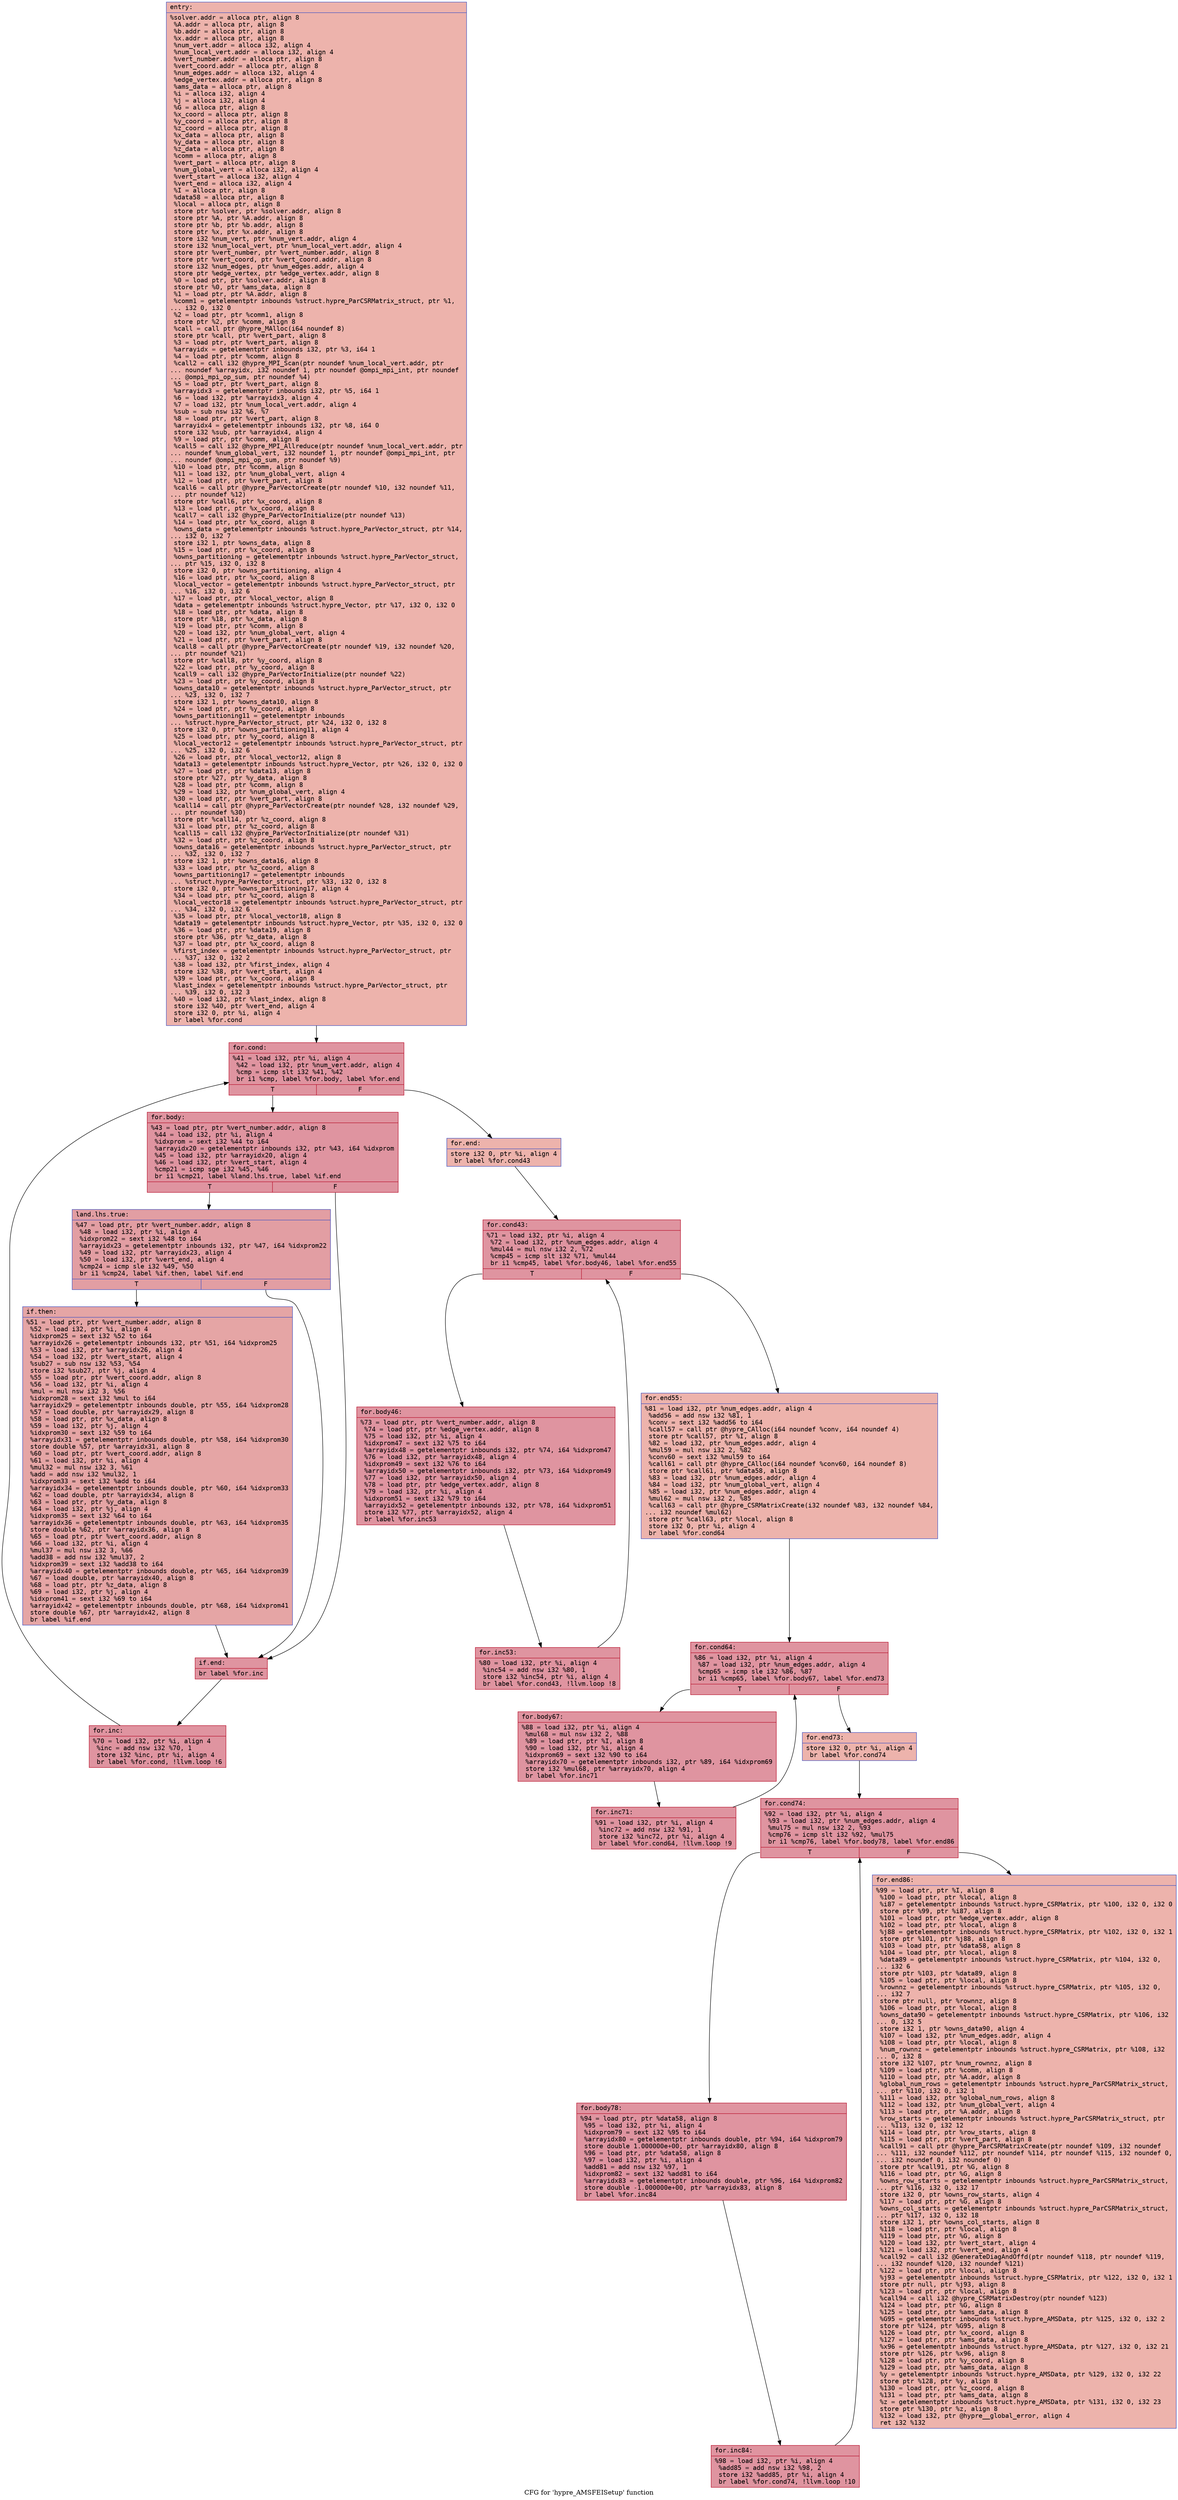 digraph "CFG for 'hypre_AMSFEISetup' function" {
	label="CFG for 'hypre_AMSFEISetup' function";

	Node0x56058d89d6c0 [shape=record,color="#3d50c3ff", style=filled, fillcolor="#d6524470" fontname="Courier",label="{entry:\l|  %solver.addr = alloca ptr, align 8\l  %A.addr = alloca ptr, align 8\l  %b.addr = alloca ptr, align 8\l  %x.addr = alloca ptr, align 8\l  %num_vert.addr = alloca i32, align 4\l  %num_local_vert.addr = alloca i32, align 4\l  %vert_number.addr = alloca ptr, align 8\l  %vert_coord.addr = alloca ptr, align 8\l  %num_edges.addr = alloca i32, align 4\l  %edge_vertex.addr = alloca ptr, align 8\l  %ams_data = alloca ptr, align 8\l  %i = alloca i32, align 4\l  %j = alloca i32, align 4\l  %G = alloca ptr, align 8\l  %x_coord = alloca ptr, align 8\l  %y_coord = alloca ptr, align 8\l  %z_coord = alloca ptr, align 8\l  %x_data = alloca ptr, align 8\l  %y_data = alloca ptr, align 8\l  %z_data = alloca ptr, align 8\l  %comm = alloca ptr, align 8\l  %vert_part = alloca ptr, align 8\l  %num_global_vert = alloca i32, align 4\l  %vert_start = alloca i32, align 4\l  %vert_end = alloca i32, align 4\l  %I = alloca ptr, align 8\l  %data58 = alloca ptr, align 8\l  %local = alloca ptr, align 8\l  store ptr %solver, ptr %solver.addr, align 8\l  store ptr %A, ptr %A.addr, align 8\l  store ptr %b, ptr %b.addr, align 8\l  store ptr %x, ptr %x.addr, align 8\l  store i32 %num_vert, ptr %num_vert.addr, align 4\l  store i32 %num_local_vert, ptr %num_local_vert.addr, align 4\l  store ptr %vert_number, ptr %vert_number.addr, align 8\l  store ptr %vert_coord, ptr %vert_coord.addr, align 8\l  store i32 %num_edges, ptr %num_edges.addr, align 4\l  store ptr %edge_vertex, ptr %edge_vertex.addr, align 8\l  %0 = load ptr, ptr %solver.addr, align 8\l  store ptr %0, ptr %ams_data, align 8\l  %1 = load ptr, ptr %A.addr, align 8\l  %comm1 = getelementptr inbounds %struct.hypre_ParCSRMatrix_struct, ptr %1,\l... i32 0, i32 0\l  %2 = load ptr, ptr %comm1, align 8\l  store ptr %2, ptr %comm, align 8\l  %call = call ptr @hypre_MAlloc(i64 noundef 8)\l  store ptr %call, ptr %vert_part, align 8\l  %3 = load ptr, ptr %vert_part, align 8\l  %arrayidx = getelementptr inbounds i32, ptr %3, i64 1\l  %4 = load ptr, ptr %comm, align 8\l  %call2 = call i32 @hypre_MPI_Scan(ptr noundef %num_local_vert.addr, ptr\l... noundef %arrayidx, i32 noundef 1, ptr noundef @ompi_mpi_int, ptr noundef\l... @ompi_mpi_op_sum, ptr noundef %4)\l  %5 = load ptr, ptr %vert_part, align 8\l  %arrayidx3 = getelementptr inbounds i32, ptr %5, i64 1\l  %6 = load i32, ptr %arrayidx3, align 4\l  %7 = load i32, ptr %num_local_vert.addr, align 4\l  %sub = sub nsw i32 %6, %7\l  %8 = load ptr, ptr %vert_part, align 8\l  %arrayidx4 = getelementptr inbounds i32, ptr %8, i64 0\l  store i32 %sub, ptr %arrayidx4, align 4\l  %9 = load ptr, ptr %comm, align 8\l  %call5 = call i32 @hypre_MPI_Allreduce(ptr noundef %num_local_vert.addr, ptr\l... noundef %num_global_vert, i32 noundef 1, ptr noundef @ompi_mpi_int, ptr\l... noundef @ompi_mpi_op_sum, ptr noundef %9)\l  %10 = load ptr, ptr %comm, align 8\l  %11 = load i32, ptr %num_global_vert, align 4\l  %12 = load ptr, ptr %vert_part, align 8\l  %call6 = call ptr @hypre_ParVectorCreate(ptr noundef %10, i32 noundef %11,\l... ptr noundef %12)\l  store ptr %call6, ptr %x_coord, align 8\l  %13 = load ptr, ptr %x_coord, align 8\l  %call7 = call i32 @hypre_ParVectorInitialize(ptr noundef %13)\l  %14 = load ptr, ptr %x_coord, align 8\l  %owns_data = getelementptr inbounds %struct.hypre_ParVector_struct, ptr %14,\l... i32 0, i32 7\l  store i32 1, ptr %owns_data, align 8\l  %15 = load ptr, ptr %x_coord, align 8\l  %owns_partitioning = getelementptr inbounds %struct.hypre_ParVector_struct,\l... ptr %15, i32 0, i32 8\l  store i32 0, ptr %owns_partitioning, align 4\l  %16 = load ptr, ptr %x_coord, align 8\l  %local_vector = getelementptr inbounds %struct.hypre_ParVector_struct, ptr\l... %16, i32 0, i32 6\l  %17 = load ptr, ptr %local_vector, align 8\l  %data = getelementptr inbounds %struct.hypre_Vector, ptr %17, i32 0, i32 0\l  %18 = load ptr, ptr %data, align 8\l  store ptr %18, ptr %x_data, align 8\l  %19 = load ptr, ptr %comm, align 8\l  %20 = load i32, ptr %num_global_vert, align 4\l  %21 = load ptr, ptr %vert_part, align 8\l  %call8 = call ptr @hypre_ParVectorCreate(ptr noundef %19, i32 noundef %20,\l... ptr noundef %21)\l  store ptr %call8, ptr %y_coord, align 8\l  %22 = load ptr, ptr %y_coord, align 8\l  %call9 = call i32 @hypre_ParVectorInitialize(ptr noundef %22)\l  %23 = load ptr, ptr %y_coord, align 8\l  %owns_data10 = getelementptr inbounds %struct.hypre_ParVector_struct, ptr\l... %23, i32 0, i32 7\l  store i32 1, ptr %owns_data10, align 8\l  %24 = load ptr, ptr %y_coord, align 8\l  %owns_partitioning11 = getelementptr inbounds\l... %struct.hypre_ParVector_struct, ptr %24, i32 0, i32 8\l  store i32 0, ptr %owns_partitioning11, align 4\l  %25 = load ptr, ptr %y_coord, align 8\l  %local_vector12 = getelementptr inbounds %struct.hypre_ParVector_struct, ptr\l... %25, i32 0, i32 6\l  %26 = load ptr, ptr %local_vector12, align 8\l  %data13 = getelementptr inbounds %struct.hypre_Vector, ptr %26, i32 0, i32 0\l  %27 = load ptr, ptr %data13, align 8\l  store ptr %27, ptr %y_data, align 8\l  %28 = load ptr, ptr %comm, align 8\l  %29 = load i32, ptr %num_global_vert, align 4\l  %30 = load ptr, ptr %vert_part, align 8\l  %call14 = call ptr @hypre_ParVectorCreate(ptr noundef %28, i32 noundef %29,\l... ptr noundef %30)\l  store ptr %call14, ptr %z_coord, align 8\l  %31 = load ptr, ptr %z_coord, align 8\l  %call15 = call i32 @hypre_ParVectorInitialize(ptr noundef %31)\l  %32 = load ptr, ptr %z_coord, align 8\l  %owns_data16 = getelementptr inbounds %struct.hypre_ParVector_struct, ptr\l... %32, i32 0, i32 7\l  store i32 1, ptr %owns_data16, align 8\l  %33 = load ptr, ptr %z_coord, align 8\l  %owns_partitioning17 = getelementptr inbounds\l... %struct.hypre_ParVector_struct, ptr %33, i32 0, i32 8\l  store i32 0, ptr %owns_partitioning17, align 4\l  %34 = load ptr, ptr %z_coord, align 8\l  %local_vector18 = getelementptr inbounds %struct.hypre_ParVector_struct, ptr\l... %34, i32 0, i32 6\l  %35 = load ptr, ptr %local_vector18, align 8\l  %data19 = getelementptr inbounds %struct.hypre_Vector, ptr %35, i32 0, i32 0\l  %36 = load ptr, ptr %data19, align 8\l  store ptr %36, ptr %z_data, align 8\l  %37 = load ptr, ptr %x_coord, align 8\l  %first_index = getelementptr inbounds %struct.hypre_ParVector_struct, ptr\l... %37, i32 0, i32 2\l  %38 = load i32, ptr %first_index, align 4\l  store i32 %38, ptr %vert_start, align 4\l  %39 = load ptr, ptr %x_coord, align 8\l  %last_index = getelementptr inbounds %struct.hypre_ParVector_struct, ptr\l... %39, i32 0, i32 3\l  %40 = load i32, ptr %last_index, align 8\l  store i32 %40, ptr %vert_end, align 4\l  store i32 0, ptr %i, align 4\l  br label %for.cond\l}"];
	Node0x56058d89d6c0 -> Node0x56058d8a8110[tooltip="entry -> for.cond\nProbability 100.00%" ];
	Node0x56058d8a8110 [shape=record,color="#b70d28ff", style=filled, fillcolor="#b70d2870" fontname="Courier",label="{for.cond:\l|  %41 = load i32, ptr %i, align 4\l  %42 = load i32, ptr %num_vert.addr, align 4\l  %cmp = icmp slt i32 %41, %42\l  br i1 %cmp, label %for.body, label %for.end\l|{<s0>T|<s1>F}}"];
	Node0x56058d8a8110:s0 -> Node0x56058d8a8320[tooltip="for.cond -> for.body\nProbability 96.88%" ];
	Node0x56058d8a8110:s1 -> Node0x56058d8a8370[tooltip="for.cond -> for.end\nProbability 3.12%" ];
	Node0x56058d8a8320 [shape=record,color="#b70d28ff", style=filled, fillcolor="#b70d2870" fontname="Courier",label="{for.body:\l|  %43 = load ptr, ptr %vert_number.addr, align 8\l  %44 = load i32, ptr %i, align 4\l  %idxprom = sext i32 %44 to i64\l  %arrayidx20 = getelementptr inbounds i32, ptr %43, i64 %idxprom\l  %45 = load i32, ptr %arrayidx20, align 4\l  %46 = load i32, ptr %vert_start, align 4\l  %cmp21 = icmp sge i32 %45, %46\l  br i1 %cmp21, label %land.lhs.true, label %if.end\l|{<s0>T|<s1>F}}"];
	Node0x56058d8a8320:s0 -> Node0x56058d8a88d0[tooltip="for.body -> land.lhs.true\nProbability 50.00%" ];
	Node0x56058d8a8320:s1 -> Node0x56058d8a8920[tooltip="for.body -> if.end\nProbability 50.00%" ];
	Node0x56058d8a88d0 [shape=record,color="#3d50c3ff", style=filled, fillcolor="#be242e70" fontname="Courier",label="{land.lhs.true:\l|  %47 = load ptr, ptr %vert_number.addr, align 8\l  %48 = load i32, ptr %i, align 4\l  %idxprom22 = sext i32 %48 to i64\l  %arrayidx23 = getelementptr inbounds i32, ptr %47, i64 %idxprom22\l  %49 = load i32, ptr %arrayidx23, align 4\l  %50 = load i32, ptr %vert_end, align 4\l  %cmp24 = icmp sle i32 %49, %50\l  br i1 %cmp24, label %if.then, label %if.end\l|{<s0>T|<s1>F}}"];
	Node0x56058d8a88d0:s0 -> Node0x56058d8a9670[tooltip="land.lhs.true -> if.then\nProbability 50.00%" ];
	Node0x56058d8a88d0:s1 -> Node0x56058d8a8920[tooltip="land.lhs.true -> if.end\nProbability 50.00%" ];
	Node0x56058d8a9670 [shape=record,color="#3d50c3ff", style=filled, fillcolor="#c5333470" fontname="Courier",label="{if.then:\l|  %51 = load ptr, ptr %vert_number.addr, align 8\l  %52 = load i32, ptr %i, align 4\l  %idxprom25 = sext i32 %52 to i64\l  %arrayidx26 = getelementptr inbounds i32, ptr %51, i64 %idxprom25\l  %53 = load i32, ptr %arrayidx26, align 4\l  %54 = load i32, ptr %vert_start, align 4\l  %sub27 = sub nsw i32 %53, %54\l  store i32 %sub27, ptr %j, align 4\l  %55 = load ptr, ptr %vert_coord.addr, align 8\l  %56 = load i32, ptr %i, align 4\l  %mul = mul nsw i32 3, %56\l  %idxprom28 = sext i32 %mul to i64\l  %arrayidx29 = getelementptr inbounds double, ptr %55, i64 %idxprom28\l  %57 = load double, ptr %arrayidx29, align 8\l  %58 = load ptr, ptr %x_data, align 8\l  %59 = load i32, ptr %j, align 4\l  %idxprom30 = sext i32 %59 to i64\l  %arrayidx31 = getelementptr inbounds double, ptr %58, i64 %idxprom30\l  store double %57, ptr %arrayidx31, align 8\l  %60 = load ptr, ptr %vert_coord.addr, align 8\l  %61 = load i32, ptr %i, align 4\l  %mul32 = mul nsw i32 3, %61\l  %add = add nsw i32 %mul32, 1\l  %idxprom33 = sext i32 %add to i64\l  %arrayidx34 = getelementptr inbounds double, ptr %60, i64 %idxprom33\l  %62 = load double, ptr %arrayidx34, align 8\l  %63 = load ptr, ptr %y_data, align 8\l  %64 = load i32, ptr %j, align 4\l  %idxprom35 = sext i32 %64 to i64\l  %arrayidx36 = getelementptr inbounds double, ptr %63, i64 %idxprom35\l  store double %62, ptr %arrayidx36, align 8\l  %65 = load ptr, ptr %vert_coord.addr, align 8\l  %66 = load i32, ptr %i, align 4\l  %mul37 = mul nsw i32 3, %66\l  %add38 = add nsw i32 %mul37, 2\l  %idxprom39 = sext i32 %add38 to i64\l  %arrayidx40 = getelementptr inbounds double, ptr %65, i64 %idxprom39\l  %67 = load double, ptr %arrayidx40, align 8\l  %68 = load ptr, ptr %z_data, align 8\l  %69 = load i32, ptr %j, align 4\l  %idxprom41 = sext i32 %69 to i64\l  %arrayidx42 = getelementptr inbounds double, ptr %68, i64 %idxprom41\l  store double %67, ptr %arrayidx42, align 8\l  br label %if.end\l}"];
	Node0x56058d8a9670 -> Node0x56058d8a8920[tooltip="if.then -> if.end\nProbability 100.00%" ];
	Node0x56058d8a8920 [shape=record,color="#b70d28ff", style=filled, fillcolor="#b70d2870" fontname="Courier",label="{if.end:\l|  br label %for.inc\l}"];
	Node0x56058d8a8920 -> Node0x56058d8a5b80[tooltip="if.end -> for.inc\nProbability 100.00%" ];
	Node0x56058d8a5b80 [shape=record,color="#b70d28ff", style=filled, fillcolor="#b70d2870" fontname="Courier",label="{for.inc:\l|  %70 = load i32, ptr %i, align 4\l  %inc = add nsw i32 %70, 1\l  store i32 %inc, ptr %i, align 4\l  br label %for.cond, !llvm.loop !6\l}"];
	Node0x56058d8a5b80 -> Node0x56058d8a8110[tooltip="for.inc -> for.cond\nProbability 100.00%" ];
	Node0x56058d8a8370 [shape=record,color="#3d50c3ff", style=filled, fillcolor="#d6524470" fontname="Courier",label="{for.end:\l|  store i32 0, ptr %i, align 4\l  br label %for.cond43\l}"];
	Node0x56058d8a8370 -> Node0x56058d8abd50[tooltip="for.end -> for.cond43\nProbability 100.00%" ];
	Node0x56058d8abd50 [shape=record,color="#b70d28ff", style=filled, fillcolor="#b70d2870" fontname="Courier",label="{for.cond43:\l|  %71 = load i32, ptr %i, align 4\l  %72 = load i32, ptr %num_edges.addr, align 4\l  %mul44 = mul nsw i32 2, %72\l  %cmp45 = icmp slt i32 %71, %mul44\l  br i1 %cmp45, label %for.body46, label %for.end55\l|{<s0>T|<s1>F}}"];
	Node0x56058d8abd50:s0 -> Node0x56058d8ac0a0[tooltip="for.cond43 -> for.body46\nProbability 96.88%" ];
	Node0x56058d8abd50:s1 -> Node0x56058d8ac120[tooltip="for.cond43 -> for.end55\nProbability 3.12%" ];
	Node0x56058d8ac0a0 [shape=record,color="#b70d28ff", style=filled, fillcolor="#b70d2870" fontname="Courier",label="{for.body46:\l|  %73 = load ptr, ptr %vert_number.addr, align 8\l  %74 = load ptr, ptr %edge_vertex.addr, align 8\l  %75 = load i32, ptr %i, align 4\l  %idxprom47 = sext i32 %75 to i64\l  %arrayidx48 = getelementptr inbounds i32, ptr %74, i64 %idxprom47\l  %76 = load i32, ptr %arrayidx48, align 4\l  %idxprom49 = sext i32 %76 to i64\l  %arrayidx50 = getelementptr inbounds i32, ptr %73, i64 %idxprom49\l  %77 = load i32, ptr %arrayidx50, align 4\l  %78 = load ptr, ptr %edge_vertex.addr, align 8\l  %79 = load i32, ptr %i, align 4\l  %idxprom51 = sext i32 %79 to i64\l  %arrayidx52 = getelementptr inbounds i32, ptr %78, i64 %idxprom51\l  store i32 %77, ptr %arrayidx52, align 4\l  br label %for.inc53\l}"];
	Node0x56058d8ac0a0 -> Node0x56058d8acac0[tooltip="for.body46 -> for.inc53\nProbability 100.00%" ];
	Node0x56058d8acac0 [shape=record,color="#b70d28ff", style=filled, fillcolor="#b70d2870" fontname="Courier",label="{for.inc53:\l|  %80 = load i32, ptr %i, align 4\l  %inc54 = add nsw i32 %80, 1\l  store i32 %inc54, ptr %i, align 4\l  br label %for.cond43, !llvm.loop !8\l}"];
	Node0x56058d8acac0 -> Node0x56058d8abd50[tooltip="for.inc53 -> for.cond43\nProbability 100.00%" ];
	Node0x56058d8ac120 [shape=record,color="#3d50c3ff", style=filled, fillcolor="#d6524470" fontname="Courier",label="{for.end55:\l|  %81 = load i32, ptr %num_edges.addr, align 4\l  %add56 = add nsw i32 %81, 1\l  %conv = sext i32 %add56 to i64\l  %call57 = call ptr @hypre_CAlloc(i64 noundef %conv, i64 noundef 4)\l  store ptr %call57, ptr %I, align 8\l  %82 = load i32, ptr %num_edges.addr, align 4\l  %mul59 = mul nsw i32 2, %82\l  %conv60 = sext i32 %mul59 to i64\l  %call61 = call ptr @hypre_CAlloc(i64 noundef %conv60, i64 noundef 8)\l  store ptr %call61, ptr %data58, align 8\l  %83 = load i32, ptr %num_edges.addr, align 4\l  %84 = load i32, ptr %num_global_vert, align 4\l  %85 = load i32, ptr %num_edges.addr, align 4\l  %mul62 = mul nsw i32 2, %85\l  %call63 = call ptr @hypre_CSRMatrixCreate(i32 noundef %83, i32 noundef %84,\l... i32 noundef %mul62)\l  store ptr %call63, ptr %local, align 8\l  store i32 0, ptr %i, align 4\l  br label %for.cond64\l}"];
	Node0x56058d8ac120 -> Node0x56058d8adba0[tooltip="for.end55 -> for.cond64\nProbability 100.00%" ];
	Node0x56058d8adba0 [shape=record,color="#b70d28ff", style=filled, fillcolor="#b70d2870" fontname="Courier",label="{for.cond64:\l|  %86 = load i32, ptr %i, align 4\l  %87 = load i32, ptr %num_edges.addr, align 4\l  %cmp65 = icmp sle i32 %86, %87\l  br i1 %cmp65, label %for.body67, label %for.end73\l|{<s0>T|<s1>F}}"];
	Node0x56058d8adba0:s0 -> Node0x56058d8addf0[tooltip="for.cond64 -> for.body67\nProbability 96.88%" ];
	Node0x56058d8adba0:s1 -> Node0x56058d8ade40[tooltip="for.cond64 -> for.end73\nProbability 3.12%" ];
	Node0x56058d8addf0 [shape=record,color="#b70d28ff", style=filled, fillcolor="#b70d2870" fontname="Courier",label="{for.body67:\l|  %88 = load i32, ptr %i, align 4\l  %mul68 = mul nsw i32 2, %88\l  %89 = load ptr, ptr %I, align 8\l  %90 = load i32, ptr %i, align 4\l  %idxprom69 = sext i32 %90 to i64\l  %arrayidx70 = getelementptr inbounds i32, ptr %89, i64 %idxprom69\l  store i32 %mul68, ptr %arrayidx70, align 4\l  br label %for.inc71\l}"];
	Node0x56058d8addf0 -> Node0x56058d8ae3b0[tooltip="for.body67 -> for.inc71\nProbability 100.00%" ];
	Node0x56058d8ae3b0 [shape=record,color="#b70d28ff", style=filled, fillcolor="#b70d2870" fontname="Courier",label="{for.inc71:\l|  %91 = load i32, ptr %i, align 4\l  %inc72 = add nsw i32 %91, 1\l  store i32 %inc72, ptr %i, align 4\l  br label %for.cond64, !llvm.loop !9\l}"];
	Node0x56058d8ae3b0 -> Node0x56058d8adba0[tooltip="for.inc71 -> for.cond64\nProbability 100.00%" ];
	Node0x56058d8ade40 [shape=record,color="#3d50c3ff", style=filled, fillcolor="#d6524470" fontname="Courier",label="{for.end73:\l|  store i32 0, ptr %i, align 4\l  br label %for.cond74\l}"];
	Node0x56058d8ade40 -> Node0x56058d8ae8d0[tooltip="for.end73 -> for.cond74\nProbability 100.00%" ];
	Node0x56058d8ae8d0 [shape=record,color="#b70d28ff", style=filled, fillcolor="#b70d2870" fontname="Courier",label="{for.cond74:\l|  %92 = load i32, ptr %i, align 4\l  %93 = load i32, ptr %num_edges.addr, align 4\l  %mul75 = mul nsw i32 2, %93\l  %cmp76 = icmp slt i32 %92, %mul75\l  br i1 %cmp76, label %for.body78, label %for.end86\l|{<s0>T|<s1>F}}"];
	Node0x56058d8ae8d0:s0 -> Node0x56058d8aec20[tooltip="for.cond74 -> for.body78\nProbability 96.88%" ];
	Node0x56058d8ae8d0:s1 -> Node0x56058d8aeca0[tooltip="for.cond74 -> for.end86\nProbability 3.12%" ];
	Node0x56058d8aec20 [shape=record,color="#b70d28ff", style=filled, fillcolor="#b70d2870" fontname="Courier",label="{for.body78:\l|  %94 = load ptr, ptr %data58, align 8\l  %95 = load i32, ptr %i, align 4\l  %idxprom79 = sext i32 %95 to i64\l  %arrayidx80 = getelementptr inbounds double, ptr %94, i64 %idxprom79\l  store double 1.000000e+00, ptr %arrayidx80, align 8\l  %96 = load ptr, ptr %data58, align 8\l  %97 = load i32, ptr %i, align 4\l  %add81 = add nsw i32 %97, 1\l  %idxprom82 = sext i32 %add81 to i64\l  %arrayidx83 = getelementptr inbounds double, ptr %96, i64 %idxprom82\l  store double -1.000000e+00, ptr %arrayidx83, align 8\l  br label %for.inc84\l}"];
	Node0x56058d8aec20 -> Node0x56058d8a9110[tooltip="for.body78 -> for.inc84\nProbability 100.00%" ];
	Node0x56058d8a9110 [shape=record,color="#b70d28ff", style=filled, fillcolor="#b70d2870" fontname="Courier",label="{for.inc84:\l|  %98 = load i32, ptr %i, align 4\l  %add85 = add nsw i32 %98, 2\l  store i32 %add85, ptr %i, align 4\l  br label %for.cond74, !llvm.loop !10\l}"];
	Node0x56058d8a9110 -> Node0x56058d8ae8d0[tooltip="for.inc84 -> for.cond74\nProbability 100.00%" ];
	Node0x56058d8aeca0 [shape=record,color="#3d50c3ff", style=filled, fillcolor="#d6524470" fontname="Courier",label="{for.end86:\l|  %99 = load ptr, ptr %I, align 8\l  %100 = load ptr, ptr %local, align 8\l  %i87 = getelementptr inbounds %struct.hypre_CSRMatrix, ptr %100, i32 0, i32 0\l  store ptr %99, ptr %i87, align 8\l  %101 = load ptr, ptr %edge_vertex.addr, align 8\l  %102 = load ptr, ptr %local, align 8\l  %j88 = getelementptr inbounds %struct.hypre_CSRMatrix, ptr %102, i32 0, i32 1\l  store ptr %101, ptr %j88, align 8\l  %103 = load ptr, ptr %data58, align 8\l  %104 = load ptr, ptr %local, align 8\l  %data89 = getelementptr inbounds %struct.hypre_CSRMatrix, ptr %104, i32 0,\l... i32 6\l  store ptr %103, ptr %data89, align 8\l  %105 = load ptr, ptr %local, align 8\l  %rownnz = getelementptr inbounds %struct.hypre_CSRMatrix, ptr %105, i32 0,\l... i32 7\l  store ptr null, ptr %rownnz, align 8\l  %106 = load ptr, ptr %local, align 8\l  %owns_data90 = getelementptr inbounds %struct.hypre_CSRMatrix, ptr %106, i32\l... 0, i32 5\l  store i32 1, ptr %owns_data90, align 4\l  %107 = load i32, ptr %num_edges.addr, align 4\l  %108 = load ptr, ptr %local, align 8\l  %num_rownnz = getelementptr inbounds %struct.hypre_CSRMatrix, ptr %108, i32\l... 0, i32 8\l  store i32 %107, ptr %num_rownnz, align 8\l  %109 = load ptr, ptr %comm, align 8\l  %110 = load ptr, ptr %A.addr, align 8\l  %global_num_rows = getelementptr inbounds %struct.hypre_ParCSRMatrix_struct,\l... ptr %110, i32 0, i32 1\l  %111 = load i32, ptr %global_num_rows, align 8\l  %112 = load i32, ptr %num_global_vert, align 4\l  %113 = load ptr, ptr %A.addr, align 8\l  %row_starts = getelementptr inbounds %struct.hypre_ParCSRMatrix_struct, ptr\l... %113, i32 0, i32 12\l  %114 = load ptr, ptr %row_starts, align 8\l  %115 = load ptr, ptr %vert_part, align 8\l  %call91 = call ptr @hypre_ParCSRMatrixCreate(ptr noundef %109, i32 noundef\l... %111, i32 noundef %112, ptr noundef %114, ptr noundef %115, i32 noundef 0,\l... i32 noundef 0, i32 noundef 0)\l  store ptr %call91, ptr %G, align 8\l  %116 = load ptr, ptr %G, align 8\l  %owns_row_starts = getelementptr inbounds %struct.hypre_ParCSRMatrix_struct,\l... ptr %116, i32 0, i32 17\l  store i32 0, ptr %owns_row_starts, align 4\l  %117 = load ptr, ptr %G, align 8\l  %owns_col_starts = getelementptr inbounds %struct.hypre_ParCSRMatrix_struct,\l... ptr %117, i32 0, i32 18\l  store i32 1, ptr %owns_col_starts, align 8\l  %118 = load ptr, ptr %local, align 8\l  %119 = load ptr, ptr %G, align 8\l  %120 = load i32, ptr %vert_start, align 4\l  %121 = load i32, ptr %vert_end, align 4\l  %call92 = call i32 @GenerateDiagAndOffd(ptr noundef %118, ptr noundef %119,\l... i32 noundef %120, i32 noundef %121)\l  %122 = load ptr, ptr %local, align 8\l  %j93 = getelementptr inbounds %struct.hypre_CSRMatrix, ptr %122, i32 0, i32 1\l  store ptr null, ptr %j93, align 8\l  %123 = load ptr, ptr %local, align 8\l  %call94 = call i32 @hypre_CSRMatrixDestroy(ptr noundef %123)\l  %124 = load ptr, ptr %G, align 8\l  %125 = load ptr, ptr %ams_data, align 8\l  %G95 = getelementptr inbounds %struct.hypre_AMSData, ptr %125, i32 0, i32 2\l  store ptr %124, ptr %G95, align 8\l  %126 = load ptr, ptr %x_coord, align 8\l  %127 = load ptr, ptr %ams_data, align 8\l  %x96 = getelementptr inbounds %struct.hypre_AMSData, ptr %127, i32 0, i32 21\l  store ptr %126, ptr %x96, align 8\l  %128 = load ptr, ptr %y_coord, align 8\l  %129 = load ptr, ptr %ams_data, align 8\l  %y = getelementptr inbounds %struct.hypre_AMSData, ptr %129, i32 0, i32 22\l  store ptr %128, ptr %y, align 8\l  %130 = load ptr, ptr %z_coord, align 8\l  %131 = load ptr, ptr %ams_data, align 8\l  %z = getelementptr inbounds %struct.hypre_AMSData, ptr %131, i32 0, i32 23\l  store ptr %130, ptr %z, align 8\l  %132 = load i32, ptr @hypre__global_error, align 4\l  ret i32 %132\l}"];
}
